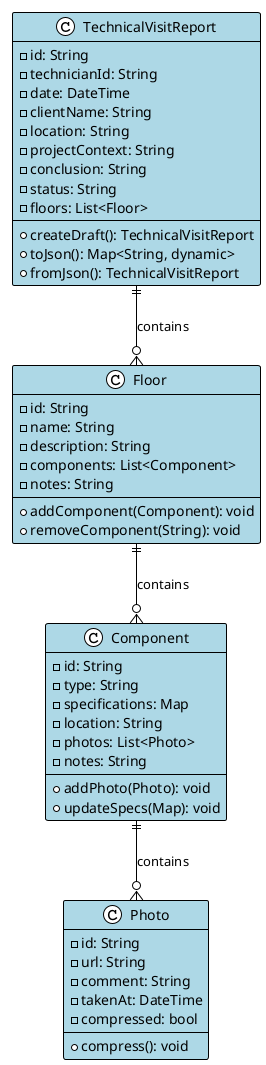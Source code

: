 @startuml
!theme plain
skinparam class {
  BackgroundColor lightblue
  BorderColor black
  ArrowColor black
}

class TechnicalVisitReport {
  - id: String
  - technicianId: String  
  - date: DateTime
  - clientName: String
  - location: String
  - projectContext: String
  - conclusion: String
  - status: String
  - floors: List<Floor>
  + createDraft(): TechnicalVisitReport
  + toJson(): Map<String, dynamic>
  + fromJson(): TechnicalVisitReport
}

class Floor {
  - id: String
  - name: String
  - description: String
  - components: List<Component>
  - notes: String
  + addComponent(Component): void
  + removeComponent(String): void
}

class Component {
  - id: String
  - type: String
  - specifications: Map
  - location: String
  - photos: List<Photo>
  - notes: String
  + addPhoto(Photo): void
  + updateSpecs(Map): void
}

class Photo {
  - id: String
  - url: String
  - comment: String
  - takenAt: DateTime
  - compressed: bool
  + compress(): void
}

TechnicalVisitReport ||--o{ Floor : contains
Floor ||--o{ Component : contains
Component ||--o{ Photo : contains

@enduml
